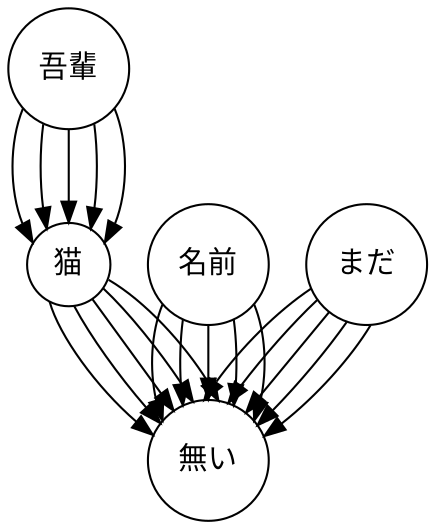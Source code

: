 digraph root {
	graph [bb="0,0,201,246"];
	node [label="\N",
		shape=circle
	];
	subgraph root {
		graph [bb="0,0,201,246"];
		node [height="",
			label="\N",
			pos="",
			shape=circle,
			width=""
		];
		edge [pos=""];
		{
			graph [bb="0,0,201,246"];
			node [height="",
				label="\N",
				pos="",
				shape=circle,
				width=""
			];
			edge [pos=""];
			吾輩			 [height=0.80556,
				label=吾輩,
				pos="29,217",
				width=0.80556];
			猫			 [height=0.55556,
				label=猫,
				pos="29,123",
				width=0.55556];
			吾輩 -> 猫			 [pos="e,11.652,133.66 6.985,197.82 0.40332,181.87 0.33895,158.75 6.792,142.65"];
			無い			 [height=0.80556,
				label=無い,
				pos="96,29",
				width=0.80556];
			猫 -> 無い			 [pos="e,69.355,41.261 19.833,105.13 24.436,88.804 42.269,64.17 61.403,47.605"];
			名前			 [height=0.80556,
				label=名前,
				pos="96,123",
				width=0.80556];
			名前 -> 無い			 [pos="e,74.001,48.138 73.985,103.82 68.58,90.719 67.57,72.789 70.955,57.88"];
			まだ			 [height=0.80556,
				label=まだ,
				pos="172,123",
				width=0.80556];
			まだ -> 無い			 [pos="e,94.09,58.052 145.31,111.45 128.88,100.53 111.44,82.871 99.87,66.778"];
		}
		subgraph root {
			graph [bb="0,0,201,246"];
			node [height="",
				label="\N",
				pos="",
				shape=circle,
				width=""
			];
			edge [pos=""];
			{
				graph [bb="0,0,201,246"];
				node [height="",
					label="\N",
					pos="",
					shape=circle,
					width=""
				];
				edge [pos=""];
				吾輩;
				猫;
				吾輩 -> 猫				 [pos="e,18.417,140.23 16.753,190.37 15.105,177.83 15.083,162.75 16.687,150.14"];
				無い;
				猫 -> 無い				 [pos="e,72.985,46.873 31.697,102.94 39.194,88.864 52.927,69.597 66.151,54.4"];
				名前;
				名前 -> 無い				 [pos="e,83.771,55.49 83.753,96.373 82.495,86.803 82.184,75.758 82.82,65.459"];
				まだ;
				まだ -> 無い				 [pos="e,105.63,56.641 148.23,105.97 136.17,94.613 122.35,78.931 111.58,64.764"];
			}
			subgraph root {
				graph [bb="0,0,201,246"];
				node [height="",
					label="\N",
					pos="",
					shape=circle,
					width=""
				];
				edge [pos=""];
				{
					graph [bb="0,0,201,246"];
					node [height="",
						label="\N",
						pos="",
						shape=circle,
						width=""
					];
					edge [pos=""];
					吾輩;
					猫;
					吾輩 -> 猫					 [pos="e,29,143.2 29,187.9 29,176.92 29,164.34 29,153.26"];
					無い;
					猫 -> 無い					 [pos="e,79.292,52.943 40.366,106.39 49.375,94.022 62.25,76.343 73.346,61.107"];
					名前;
					名前 -> 無い					 [pos="e,96,58.248 96,93.897 96,85.858 96,76.954 96,68.41"];
					まだ;
					まだ -> 無い					 [pos="e,114.15,51.965 153.99,100.2 144.03,88.14 131.51,72.983 120.65,59.841"];
				}
				subgraph root {
					graph [bb="0,0,201,246"];
					node [height="",
						label="\N",
						pos="",
						shape=circle,
						width=""
					];
					edge [pos=""];
					{
						graph [bb="0,0,201,246"];
						node [height="",
							label="\N",
							pos="",
							shape=circle,
							width=""
						];
						edge [pos=""];
						吾輩;
						猫;
						吾輩 -> 猫						 [pos="e,39.583,140.23 41.247,190.37 42.895,177.83 42.917,162.75 41.313,150.14"];
						無い;
						猫 -> 無い						 [pos="e,88.595,57.265 45.674,111.45 57.498,100.38 72.032,82.354 82.945,66.074"];
						名前;
						名前 -> 無い						 [pos="e,108.23,55.49 108.25,96.373 109.5,86.803 109.82,75.758 109.18,65.459"];
						まだ;
						まだ -> 無い						 [pos="e,119.63,45.889 162.39,95.39 152.98,81.992 139.53,65.909 126.92,53.046"];
					}
					subgraph root {
						graph [bb="0,0,201.49,247.48"];
						node [height="",
							label="\N",
							pos="",
							shape=circle,
							width=""
						];
						edge [pos=""];
						{
							graph [bb="0,0,201.49,247.48"];
							node [height="",
								label="\N",
								pos="",
								shape=circle,
								width=""
							];
							edge [pos=""];
							吾輩;
							猫;
							吾輩 -> 猫							 [pos="e,46.348,133.66 51.015,197.82 57.597,181.87 57.661,158.75 51.208,142.65"];
							無い;
							猫 -> 無い							 [pos="e,100.82,57.714 48.132,115.68 65.503,105.56 84.468,84.992 95.873,66.545"];
							名前;
							名前 -> 無い							 [pos="e,118,48.138 118.01,103.82 123.42,90.719 124.43,72.789 121.04,57.88"];
							まだ;
							まだ -> 無い							 [pos="e,122.92,40.705 173.88,93.897 164.58,78.457 147.95,59.83 131.15,46.682"];
						}
					}
				}
			}
		}
	}
}
